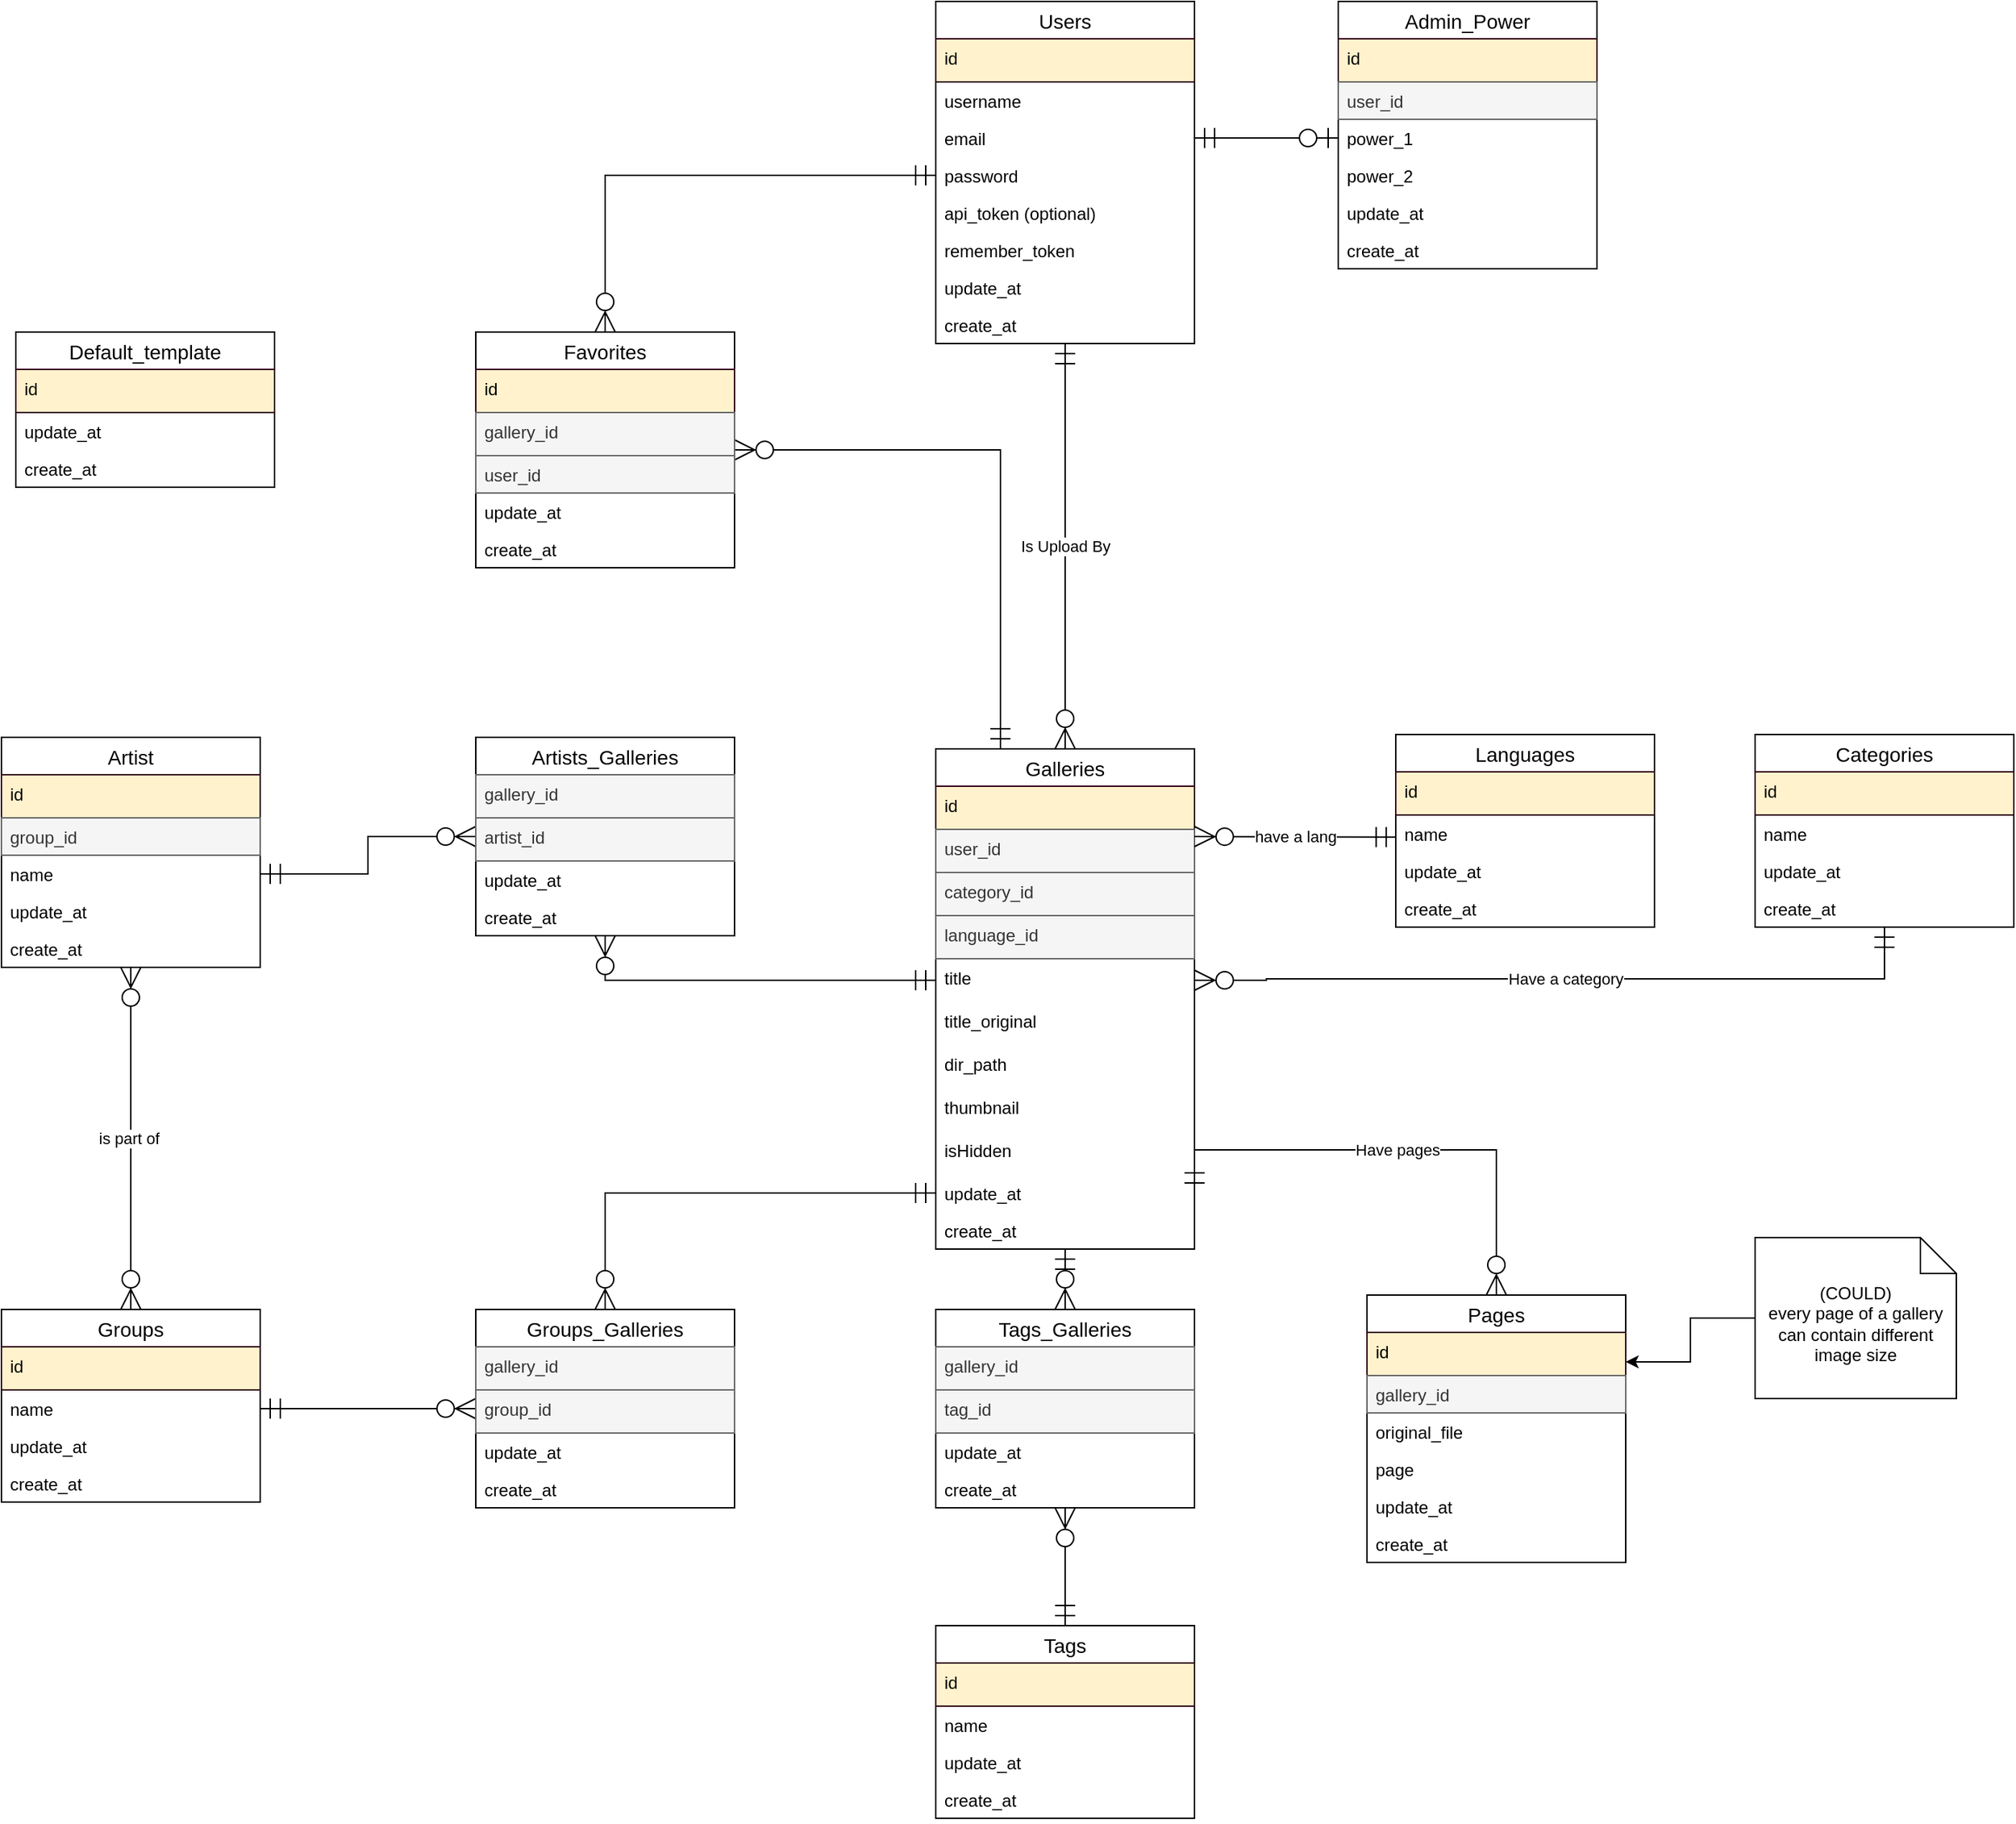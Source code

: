 <mxfile>
    <diagram id="OriL08829d2q4KC3IiqE" name="Page-1">
        <mxGraphModel dx="2162" dy="1889" grid="1" gridSize="10" guides="1" tooltips="1" connect="1" arrows="1" fold="1" page="1" pageScale="1" pageWidth="850" pageHeight="1100" math="0" shadow="0">
            <root>
                <mxCell id="0"/>
                <mxCell id="1" parent="0"/>
                <mxCell id="60" style="edgeStyle=orthogonalEdgeStyle;rounded=0;orthogonalLoop=1;jettySize=auto;html=1;entryX=0.5;entryY=0;entryDx=0;entryDy=0;endArrow=ERzeroToMany;endFill=1;startArrow=ERmandOne;startFill=0;endSize=12;startSize=12;" parent="1" source="fimbX2xIp1R0ftYJC5Ys-35" target="53" edge="1">
                    <mxGeometry relative="1" as="geometry"/>
                </mxCell>
                <mxCell id="fimbX2xIp1R0ftYJC5Ys-35" value="Galleries" style="swimlane;fontStyle=0;childLayout=stackLayout;horizontal=1;startSize=26;horizontalStack=0;resizeParent=1;resizeParentMax=0;resizeLast=0;collapsible=1;marginBottom=0;align=center;fontSize=14;" parent="1" vertex="1">
                    <mxGeometry x="240" y="320" width="180" height="348" as="geometry">
                        <mxRectangle x="310" y="220" width="50" height="26" as="alternateBounds"/>
                    </mxGeometry>
                </mxCell>
                <mxCell id="fimbX2xIp1R0ftYJC5Ys-36" value="id " style="text;spacingLeft=4;spacingRight=4;overflow=hidden;rotatable=0;points=[[0,0.5],[1,0.5]];portConstraint=eastwest;fontSize=12;fillColor=#fff2cc;strokeColor=#33001A;" parent="fimbX2xIp1R0ftYJC5Ys-35" vertex="1">
                    <mxGeometry y="26" width="180" height="30" as="geometry"/>
                </mxCell>
                <mxCell id="22" value="user_id" style="text;strokeColor=#666666;fillColor=#f5f5f5;spacingLeft=4;spacingRight=4;overflow=hidden;rotatable=0;points=[[0,0.5],[1,0.5]];portConstraint=eastwest;fontSize=12;fontColor=#333333;" parent="fimbX2xIp1R0ftYJC5Ys-35" vertex="1">
                    <mxGeometry y="56" width="180" height="30" as="geometry"/>
                </mxCell>
                <mxCell id="14" value="category_id" style="text;strokeColor=#666666;fillColor=#f5f5f5;spacingLeft=4;spacingRight=4;overflow=hidden;rotatable=0;points=[[0,0.5],[1,0.5]];portConstraint=eastwest;fontSize=12;fontColor=#333333;" parent="fimbX2xIp1R0ftYJC5Ys-35" vertex="1">
                    <mxGeometry y="86" width="180" height="30" as="geometry"/>
                </mxCell>
                <mxCell id="27" value="language_id" style="text;strokeColor=#666666;fillColor=#f5f5f5;spacingLeft=4;spacingRight=4;overflow=hidden;rotatable=0;points=[[0,0.5],[1,0.5]];portConstraint=eastwest;fontSize=12;fontColor=#333333;" parent="fimbX2xIp1R0ftYJC5Ys-35" vertex="1">
                    <mxGeometry y="116" width="180" height="30" as="geometry"/>
                </mxCell>
                <mxCell id="fimbX2xIp1R0ftYJC5Ys-37" value="title" style="text;strokeColor=none;fillColor=none;spacingLeft=4;spacingRight=4;overflow=hidden;rotatable=0;points=[[0,0.5],[1,0.5]];portConstraint=eastwest;fontSize=12;" parent="fimbX2xIp1R0ftYJC5Ys-35" vertex="1">
                    <mxGeometry y="146" width="180" height="30" as="geometry"/>
                </mxCell>
                <mxCell id="3" value="title_original" style="text;strokeColor=none;fillColor=none;spacingLeft=4;spacingRight=4;overflow=hidden;rotatable=0;points=[[0,0.5],[1,0.5]];portConstraint=eastwest;fontSize=12;" parent="fimbX2xIp1R0ftYJC5Ys-35" vertex="1">
                    <mxGeometry y="176" width="180" height="30" as="geometry"/>
                </mxCell>
                <mxCell id="80" value="dir_path" style="text;strokeColor=none;fillColor=none;spacingLeft=4;spacingRight=4;overflow=hidden;rotatable=0;points=[[0,0.5],[1,0.5]];portConstraint=eastwest;fontSize=12;" parent="fimbX2xIp1R0ftYJC5Ys-35" vertex="1">
                    <mxGeometry y="206" width="180" height="30" as="geometry"/>
                </mxCell>
                <mxCell id="111" value="thumbnail" style="text;strokeColor=none;fillColor=none;spacingLeft=4;spacingRight=4;overflow=hidden;rotatable=0;points=[[0,0.5],[1,0.5]];portConstraint=eastwest;fontSize=12;" vertex="1" parent="fimbX2xIp1R0ftYJC5Ys-35">
                    <mxGeometry y="236" width="180" height="30" as="geometry"/>
                </mxCell>
                <mxCell id="110" value="isHidden" style="text;strokeColor=none;fillColor=none;spacingLeft=4;spacingRight=4;overflow=hidden;rotatable=0;points=[[0,0.5],[1,0.5]];portConstraint=eastwest;fontSize=12;" parent="fimbX2xIp1R0ftYJC5Ys-35" vertex="1">
                    <mxGeometry y="266" width="180" height="30" as="geometry"/>
                </mxCell>
                <mxCell id="fimbX2xIp1R0ftYJC5Ys-39" value="update_at" style="text;strokeColor=none;fillColor=none;align=left;verticalAlign=top;spacingLeft=4;spacingRight=4;overflow=hidden;rotatable=0;points=[[0,0.5],[1,0.5]];portConstraint=eastwest;" parent="fimbX2xIp1R0ftYJC5Ys-35" vertex="1">
                    <mxGeometry y="296" width="180" height="26" as="geometry"/>
                </mxCell>
                <mxCell id="2" value="create_at" style="text;strokeColor=none;fillColor=none;align=left;verticalAlign=top;spacingLeft=4;spacingRight=4;overflow=hidden;rotatable=0;points=[[0,0.5],[1,0.5]];portConstraint=eastwest;" parent="fimbX2xIp1R0ftYJC5Ys-35" vertex="1">
                    <mxGeometry y="322" width="180" height="26" as="geometry"/>
                </mxCell>
                <mxCell id="4" value="Default_template" style="swimlane;fontStyle=0;childLayout=stackLayout;horizontal=1;startSize=26;horizontalStack=0;resizeParent=1;resizeParentMax=0;resizeLast=0;collapsible=1;marginBottom=0;align=center;fontSize=14;" parent="1" vertex="1">
                    <mxGeometry x="-400" y="30" width="180" height="108" as="geometry">
                        <mxRectangle x="310" y="220" width="50" height="26" as="alternateBounds"/>
                    </mxGeometry>
                </mxCell>
                <mxCell id="5" value="id" style="text;spacingLeft=4;spacingRight=4;overflow=hidden;rotatable=0;points=[[0,0.5],[1,0.5]];portConstraint=eastwest;fontSize=12;fillColor=#fff2cc;strokeColor=#33001A;" parent="4" vertex="1">
                    <mxGeometry y="26" width="180" height="30" as="geometry"/>
                </mxCell>
                <mxCell id="8" value="update_at" style="text;strokeColor=none;fillColor=none;align=left;verticalAlign=top;spacingLeft=4;spacingRight=4;overflow=hidden;rotatable=0;points=[[0,0.5],[1,0.5]];portConstraint=eastwest;" parent="4" vertex="1">
                    <mxGeometry y="56" width="180" height="26" as="geometry"/>
                </mxCell>
                <mxCell id="9" value="create_at" style="text;strokeColor=none;fillColor=none;align=left;verticalAlign=top;spacingLeft=4;spacingRight=4;overflow=hidden;rotatable=0;points=[[0,0.5],[1,0.5]];portConstraint=eastwest;" parent="4" vertex="1">
                    <mxGeometry y="82" width="180" height="26" as="geometry"/>
                </mxCell>
                <mxCell id="25" value="Is Upload By" style="edgeStyle=orthogonalEdgeStyle;rounded=0;orthogonalLoop=1;jettySize=auto;html=1;startArrow=ERmandOne;startFill=0;startSize=12;endArrow=ERzeroToMany;endFill=1;endSize=12;" parent="1" source="10" target="fimbX2xIp1R0ftYJC5Ys-35" edge="1">
                    <mxGeometry relative="1" as="geometry"/>
                </mxCell>
                <mxCell id="46" style="edgeStyle=orthogonalEdgeStyle;rounded=0;orthogonalLoop=1;jettySize=auto;html=1;startArrow=ERmandOne;startFill=0;startSize=12;endArrow=ERzeroToOne;endFill=1;endSize=12;exitX=1;exitY=0.5;exitDx=0;exitDy=0;entryX=0;entryY=0.5;entryDx=0;entryDy=0;" parent="1" source="36" target="44" edge="1">
                    <mxGeometry relative="1" as="geometry"/>
                </mxCell>
                <mxCell id="10" value="Users" style="swimlane;fontStyle=0;childLayout=stackLayout;horizontal=1;startSize=26;horizontalStack=0;resizeParent=1;resizeParentMax=0;resizeLast=0;collapsible=1;marginBottom=0;align=center;fontSize=14;" parent="1" vertex="1">
                    <mxGeometry x="240" y="-200" width="180" height="238" as="geometry">
                        <mxRectangle x="310" y="220" width="50" height="26" as="alternateBounds"/>
                    </mxGeometry>
                </mxCell>
                <mxCell id="11" value="id" style="text;spacingLeft=4;spacingRight=4;overflow=hidden;rotatable=0;points=[[0,0.5],[1,0.5]];portConstraint=eastwest;fontSize=12;fillColor=#fff2cc;strokeColor=#33001A;" parent="10" vertex="1">
                    <mxGeometry y="26" width="180" height="30" as="geometry"/>
                </mxCell>
                <mxCell id="35" value="username" style="text;strokeColor=none;fillColor=none;align=left;verticalAlign=top;spacingLeft=4;spacingRight=4;overflow=hidden;rotatable=0;points=[[0,0.5],[1,0.5]];portConstraint=eastwest;" parent="10" vertex="1">
                    <mxGeometry y="56" width="180" height="26" as="geometry"/>
                </mxCell>
                <mxCell id="36" value="email" style="text;strokeColor=none;fillColor=none;align=left;verticalAlign=top;spacingLeft=4;spacingRight=4;overflow=hidden;rotatable=0;points=[[0,0.5],[1,0.5]];portConstraint=eastwest;" parent="10" vertex="1">
                    <mxGeometry y="82" width="180" height="26" as="geometry"/>
                </mxCell>
                <mxCell id="37" value="password" style="text;strokeColor=none;fillColor=none;align=left;verticalAlign=top;spacingLeft=4;spacingRight=4;overflow=hidden;rotatable=0;points=[[0,0.5],[1,0.5]];portConstraint=eastwest;" parent="10" vertex="1">
                    <mxGeometry y="108" width="180" height="26" as="geometry"/>
                </mxCell>
                <mxCell id="112" value="api_token (optional)" style="text;strokeColor=none;fillColor=none;align=left;verticalAlign=top;spacingLeft=4;spacingRight=4;overflow=hidden;rotatable=0;points=[[0,0.5],[1,0.5]];portConstraint=eastwest;" vertex="1" parent="10">
                    <mxGeometry y="134" width="180" height="26" as="geometry"/>
                </mxCell>
                <mxCell id="38" value="remember_token&#10;" style="text;strokeColor=none;fillColor=none;align=left;verticalAlign=top;spacingLeft=4;spacingRight=4;overflow=hidden;rotatable=0;points=[[0,0.5],[1,0.5]];portConstraint=eastwest;" parent="10" vertex="1">
                    <mxGeometry y="160" width="180" height="26" as="geometry"/>
                </mxCell>
                <mxCell id="12" value="update_at" style="text;strokeColor=none;fillColor=none;align=left;verticalAlign=top;spacingLeft=4;spacingRight=4;overflow=hidden;rotatable=0;points=[[0,0.5],[1,0.5]];portConstraint=eastwest;" parent="10" vertex="1">
                    <mxGeometry y="186" width="180" height="26" as="geometry"/>
                </mxCell>
                <mxCell id="13" value="create_at" style="text;strokeColor=none;fillColor=none;align=left;verticalAlign=top;spacingLeft=4;spacingRight=4;overflow=hidden;rotatable=0;points=[[0,0.5],[1,0.5]];portConstraint=eastwest;" parent="10" vertex="1">
                    <mxGeometry y="212" width="180" height="26" as="geometry"/>
                </mxCell>
                <mxCell id="24" value="Have a category" style="edgeStyle=orthogonalEdgeStyle;rounded=0;orthogonalLoop=1;jettySize=auto;html=1;startArrow=ERmandOne;startFill=0;startSize=12;endArrow=ERzeroToMany;endFill=1;endSize=12;entryX=1;entryY=0.5;entryDx=0;entryDy=0;" parent="1" source="15" target="fimbX2xIp1R0ftYJC5Ys-37" edge="1">
                    <mxGeometry relative="1" as="geometry">
                        <Array as="points">
                            <mxPoint x="900" y="480"/>
                            <mxPoint x="470" y="480"/>
                            <mxPoint x="420" y="481"/>
                        </Array>
                    </mxGeometry>
                </mxCell>
                <mxCell id="15" value="Categories" style="swimlane;fontStyle=0;childLayout=stackLayout;horizontal=1;startSize=26;horizontalStack=0;resizeParent=1;resizeParentMax=0;resizeLast=0;collapsible=1;marginBottom=0;align=center;fontSize=14;" parent="1" vertex="1">
                    <mxGeometry x="810" y="310" width="180" height="134" as="geometry">
                        <mxRectangle x="310" y="220" width="50" height="26" as="alternateBounds"/>
                    </mxGeometry>
                </mxCell>
                <mxCell id="16" value="id" style="text;spacingLeft=4;spacingRight=4;overflow=hidden;rotatable=0;points=[[0,0.5],[1,0.5]];portConstraint=eastwest;fontSize=12;fillColor=#fff2cc;strokeColor=#33001A;" parent="15" vertex="1">
                    <mxGeometry y="26" width="180" height="30" as="geometry"/>
                </mxCell>
                <mxCell id="19" value="name" style="text;strokeColor=none;fillColor=none;align=left;verticalAlign=top;spacingLeft=4;spacingRight=4;overflow=hidden;rotatable=0;points=[[0,0.5],[1,0.5]];portConstraint=eastwest;" parent="15" vertex="1">
                    <mxGeometry y="56" width="180" height="26" as="geometry"/>
                </mxCell>
                <mxCell id="17" value="update_at" style="text;strokeColor=none;fillColor=none;align=left;verticalAlign=top;spacingLeft=4;spacingRight=4;overflow=hidden;rotatable=0;points=[[0,0.5],[1,0.5]];portConstraint=eastwest;" parent="15" vertex="1">
                    <mxGeometry y="82" width="180" height="26" as="geometry"/>
                </mxCell>
                <mxCell id="18" value="create_at" style="text;strokeColor=none;fillColor=none;align=left;verticalAlign=top;spacingLeft=4;spacingRight=4;overflow=hidden;rotatable=0;points=[[0,0.5],[1,0.5]];portConstraint=eastwest;" parent="15" vertex="1">
                    <mxGeometry y="108" width="180" height="26" as="geometry"/>
                </mxCell>
                <mxCell id="34" value="have a lang" style="edgeStyle=orthogonalEdgeStyle;rounded=0;orthogonalLoop=1;jettySize=auto;html=1;startArrow=ERmandOne;startFill=0;startSize=12;endArrow=ERzeroToMany;endFill=1;endSize=12;exitX=0.002;exitY=0.59;exitDx=0;exitDy=0;exitPerimeter=0;" parent="1" source="30" edge="1">
                    <mxGeometry relative="1" as="geometry">
                        <mxPoint x="420" y="381" as="targetPoint"/>
                    </mxGeometry>
                </mxCell>
                <mxCell id="28" value="Languages" style="swimlane;fontStyle=0;childLayout=stackLayout;horizontal=1;startSize=26;horizontalStack=0;resizeParent=1;resizeParentMax=0;resizeLast=0;collapsible=1;marginBottom=0;align=center;fontSize=14;" parent="1" vertex="1">
                    <mxGeometry x="560" y="310" width="180" height="134" as="geometry">
                        <mxRectangle x="310" y="220" width="50" height="26" as="alternateBounds"/>
                    </mxGeometry>
                </mxCell>
                <mxCell id="29" value="id" style="text;spacingLeft=4;spacingRight=4;overflow=hidden;rotatable=0;points=[[0,0.5],[1,0.5]];portConstraint=eastwest;fontSize=12;fillColor=#fff2cc;strokeColor=#33001A;" parent="28" vertex="1">
                    <mxGeometry y="26" width="180" height="30" as="geometry"/>
                </mxCell>
                <mxCell id="30" value="name" style="text;strokeColor=none;fillColor=none;align=left;verticalAlign=top;spacingLeft=4;spacingRight=4;overflow=hidden;rotatable=0;points=[[0,0.5],[1,0.5]];portConstraint=eastwest;" parent="28" vertex="1">
                    <mxGeometry y="56" width="180" height="26" as="geometry"/>
                </mxCell>
                <mxCell id="31" value="update_at" style="text;strokeColor=none;fillColor=none;align=left;verticalAlign=top;spacingLeft=4;spacingRight=4;overflow=hidden;rotatable=0;points=[[0,0.5],[1,0.5]];portConstraint=eastwest;" parent="28" vertex="1">
                    <mxGeometry y="82" width="180" height="26" as="geometry"/>
                </mxCell>
                <mxCell id="32" value="create_at" style="text;strokeColor=none;fillColor=none;align=left;verticalAlign=top;spacingLeft=4;spacingRight=4;overflow=hidden;rotatable=0;points=[[0,0.5],[1,0.5]];portConstraint=eastwest;" parent="28" vertex="1">
                    <mxGeometry y="108" width="180" height="26" as="geometry"/>
                </mxCell>
                <mxCell id="39" value="Admin_Power" style="swimlane;fontStyle=0;childLayout=stackLayout;horizontal=1;startSize=26;horizontalStack=0;resizeParent=1;resizeParentMax=0;resizeLast=0;collapsible=1;marginBottom=0;align=center;fontSize=14;" parent="1" vertex="1">
                    <mxGeometry x="520" y="-200" width="180" height="186" as="geometry">
                        <mxRectangle x="310" y="220" width="50" height="26" as="alternateBounds"/>
                    </mxGeometry>
                </mxCell>
                <mxCell id="40" value="id" style="text;spacingLeft=4;spacingRight=4;overflow=hidden;rotatable=0;points=[[0,0.5],[1,0.5]];portConstraint=eastwest;fontSize=12;fillColor=#fff2cc;strokeColor=#33001A;" parent="39" vertex="1">
                    <mxGeometry y="26" width="180" height="30" as="geometry"/>
                </mxCell>
                <mxCell id="43" value="user_id" style="text;strokeColor=#666666;fillColor=#f5f5f5;align=left;verticalAlign=top;spacingLeft=4;spacingRight=4;overflow=hidden;rotatable=0;points=[[0,0.5],[1,0.5]];portConstraint=eastwest;fontColor=#333333;" parent="39" vertex="1">
                    <mxGeometry y="56" width="180" height="26" as="geometry"/>
                </mxCell>
                <mxCell id="44" value="power_1" style="text;strokeColor=none;fillColor=none;align=left;verticalAlign=top;spacingLeft=4;spacingRight=4;overflow=hidden;rotatable=0;points=[[0,0.5],[1,0.5]];portConstraint=eastwest;" parent="39" vertex="1">
                    <mxGeometry y="82" width="180" height="26" as="geometry"/>
                </mxCell>
                <mxCell id="47" value="power_2" style="text;strokeColor=none;fillColor=none;align=left;verticalAlign=top;spacingLeft=4;spacingRight=4;overflow=hidden;rotatable=0;points=[[0,0.5],[1,0.5]];portConstraint=eastwest;" parent="39" vertex="1">
                    <mxGeometry y="108" width="180" height="26" as="geometry"/>
                </mxCell>
                <mxCell id="41" value="update_at" style="text;strokeColor=none;fillColor=none;align=left;verticalAlign=top;spacingLeft=4;spacingRight=4;overflow=hidden;rotatable=0;points=[[0,0.5],[1,0.5]];portConstraint=eastwest;" parent="39" vertex="1">
                    <mxGeometry y="134" width="180" height="26" as="geometry"/>
                </mxCell>
                <mxCell id="42" value="create_at" style="text;strokeColor=none;fillColor=none;align=left;verticalAlign=top;spacingLeft=4;spacingRight=4;overflow=hidden;rotatable=0;points=[[0,0.5],[1,0.5]];portConstraint=eastwest;" parent="39" vertex="1">
                    <mxGeometry y="160" width="180" height="26" as="geometry"/>
                </mxCell>
                <mxCell id="59" style="edgeStyle=orthogonalEdgeStyle;rounded=0;orthogonalLoop=1;jettySize=auto;html=1;endArrow=ERzeroToMany;endFill=1;startArrow=ERmandOne;startFill=0;endSize=12;startSize=12;entryX=0.5;entryY=1;entryDx=0;entryDy=0;" parent="1" source="48" target="53" edge="1">
                    <mxGeometry relative="1" as="geometry">
                        <mxPoint x="30" y="690" as="targetPoint"/>
                    </mxGeometry>
                </mxCell>
                <mxCell id="48" value="Tags" style="swimlane;fontStyle=0;childLayout=stackLayout;horizontal=1;startSize=26;horizontalStack=0;resizeParent=1;resizeParentMax=0;resizeLast=0;collapsible=1;marginBottom=0;align=center;fontSize=14;" parent="1" vertex="1">
                    <mxGeometry x="240" y="930" width="180" height="134" as="geometry">
                        <mxRectangle x="310" y="220" width="50" height="26" as="alternateBounds"/>
                    </mxGeometry>
                </mxCell>
                <mxCell id="49" value="id" style="text;spacingLeft=4;spacingRight=4;overflow=hidden;rotatable=0;points=[[0,0.5],[1,0.5]];portConstraint=eastwest;fontSize=12;fillColor=#fff2cc;strokeColor=#33001A;" parent="48" vertex="1">
                    <mxGeometry y="26" width="180" height="30" as="geometry"/>
                </mxCell>
                <mxCell id="52" value="name" style="text;strokeColor=none;fillColor=none;align=left;verticalAlign=top;spacingLeft=4;spacingRight=4;overflow=hidden;rotatable=0;points=[[0,0.5],[1,0.5]];portConstraint=eastwest;" parent="48" vertex="1">
                    <mxGeometry y="56" width="180" height="26" as="geometry"/>
                </mxCell>
                <mxCell id="50" value="update_at" style="text;strokeColor=none;fillColor=none;align=left;verticalAlign=top;spacingLeft=4;spacingRight=4;overflow=hidden;rotatable=0;points=[[0,0.5],[1,0.5]];portConstraint=eastwest;" parent="48" vertex="1">
                    <mxGeometry y="82" width="180" height="26" as="geometry"/>
                </mxCell>
                <mxCell id="51" value="create_at" style="text;strokeColor=none;fillColor=none;align=left;verticalAlign=top;spacingLeft=4;spacingRight=4;overflow=hidden;rotatable=0;points=[[0,0.5],[1,0.5]];portConstraint=eastwest;" parent="48" vertex="1">
                    <mxGeometry y="108" width="180" height="26" as="geometry"/>
                </mxCell>
                <mxCell id="53" value="Tags_Galleries" style="swimlane;fontStyle=0;childLayout=stackLayout;horizontal=1;startSize=26;horizontalStack=0;resizeParent=1;resizeParentMax=0;resizeLast=0;collapsible=1;marginBottom=0;align=center;fontSize=14;" parent="1" vertex="1">
                    <mxGeometry x="240" y="710" width="180" height="138" as="geometry">
                        <mxRectangle x="310" y="220" width="50" height="26" as="alternateBounds"/>
                    </mxGeometry>
                </mxCell>
                <mxCell id="54" value="gallery_id" style="text;spacingLeft=4;spacingRight=4;overflow=hidden;rotatable=0;points=[[0,0.5],[1,0.5]];portConstraint=eastwest;fontSize=12;fillColor=#f5f5f5;strokeColor=#666666;fontColor=#333333;" parent="53" vertex="1">
                    <mxGeometry y="26" width="180" height="30" as="geometry"/>
                </mxCell>
                <mxCell id="58" value="tag_id" style="text;spacingLeft=4;spacingRight=4;overflow=hidden;rotatable=0;points=[[0,0.5],[1,0.5]];portConstraint=eastwest;fontSize=12;fillColor=#f5f5f5;strokeColor=#666666;fontColor=#333333;" parent="53" vertex="1">
                    <mxGeometry y="56" width="180" height="30" as="geometry"/>
                </mxCell>
                <mxCell id="56" value="update_at" style="text;strokeColor=none;fillColor=none;align=left;verticalAlign=top;spacingLeft=4;spacingRight=4;overflow=hidden;rotatable=0;points=[[0,0.5],[1,0.5]];portConstraint=eastwest;" parent="53" vertex="1">
                    <mxGeometry y="86" width="180" height="26" as="geometry"/>
                </mxCell>
                <mxCell id="57" value="create_at" style="text;strokeColor=none;fillColor=none;align=left;verticalAlign=top;spacingLeft=4;spacingRight=4;overflow=hidden;rotatable=0;points=[[0,0.5],[1,0.5]];portConstraint=eastwest;" parent="53" vertex="1">
                    <mxGeometry y="112" width="180" height="26" as="geometry"/>
                </mxCell>
                <mxCell id="99" value="is part of&amp;nbsp;" style="edgeStyle=orthogonalEdgeStyle;rounded=0;orthogonalLoop=1;jettySize=auto;html=1;entryX=0.5;entryY=0;entryDx=0;entryDy=0;startArrow=ERzeroToMany;startFill=1;endArrow=ERzeroToMany;endFill=1;endSize=12;startSize=12;" parent="1" source="61" target="65" edge="1">
                    <mxGeometry relative="1" as="geometry"/>
                </mxCell>
                <mxCell id="61" value="Artist" style="swimlane;fontStyle=0;childLayout=stackLayout;horizontal=1;startSize=26;horizontalStack=0;resizeParent=1;resizeParentMax=0;resizeLast=0;collapsible=1;marginBottom=0;align=center;fontSize=14;" parent="1" vertex="1">
                    <mxGeometry x="-410" y="312" width="180" height="160" as="geometry">
                        <mxRectangle x="310" y="220" width="50" height="26" as="alternateBounds"/>
                    </mxGeometry>
                </mxCell>
                <mxCell id="62" value="id" style="text;spacingLeft=4;spacingRight=4;overflow=hidden;rotatable=0;points=[[0,0.5],[1,0.5]];portConstraint=eastwest;fontSize=12;fillColor=#fff2cc;strokeColor=#33001A;" parent="61" vertex="1">
                    <mxGeometry y="26" width="180" height="30" as="geometry"/>
                </mxCell>
                <mxCell id="100" value="group_id" style="text;strokeColor=#666666;fillColor=#f5f5f5;align=left;verticalAlign=top;spacingLeft=4;spacingRight=4;overflow=hidden;rotatable=0;points=[[0,0.5],[1,0.5]];portConstraint=eastwest;fontColor=#333333;" parent="61" vertex="1">
                    <mxGeometry y="56" width="180" height="26" as="geometry"/>
                </mxCell>
                <mxCell id="70" value="name" style="text;strokeColor=none;fillColor=none;align=left;verticalAlign=top;spacingLeft=4;spacingRight=4;overflow=hidden;rotatable=0;points=[[0,0.5],[1,0.5]];portConstraint=eastwest;" parent="61" vertex="1">
                    <mxGeometry y="82" width="180" height="26" as="geometry"/>
                </mxCell>
                <mxCell id="63" value="update_at" style="text;strokeColor=none;fillColor=none;align=left;verticalAlign=top;spacingLeft=4;spacingRight=4;overflow=hidden;rotatable=0;points=[[0,0.5],[1,0.5]];portConstraint=eastwest;" parent="61" vertex="1">
                    <mxGeometry y="108" width="180" height="26" as="geometry"/>
                </mxCell>
                <mxCell id="64" value="create_at" style="text;strokeColor=none;fillColor=none;align=left;verticalAlign=top;spacingLeft=4;spacingRight=4;overflow=hidden;rotatable=0;points=[[0,0.5],[1,0.5]];portConstraint=eastwest;" parent="61" vertex="1">
                    <mxGeometry y="134" width="180" height="26" as="geometry"/>
                </mxCell>
                <mxCell id="65" value="Groups" style="swimlane;fontStyle=0;childLayout=stackLayout;horizontal=1;startSize=26;horizontalStack=0;resizeParent=1;resizeParentMax=0;resizeLast=0;collapsible=1;marginBottom=0;align=center;fontSize=14;" parent="1" vertex="1">
                    <mxGeometry x="-410" y="710" width="180" height="134" as="geometry">
                        <mxRectangle x="310" y="220" width="50" height="26" as="alternateBounds"/>
                    </mxGeometry>
                </mxCell>
                <mxCell id="66" value="id" style="text;spacingLeft=4;spacingRight=4;overflow=hidden;rotatable=0;points=[[0,0.5],[1,0.5]];portConstraint=eastwest;fontSize=12;fillColor=#fff2cc;strokeColor=#33001A;" parent="65" vertex="1">
                    <mxGeometry y="26" width="180" height="30" as="geometry"/>
                </mxCell>
                <mxCell id="69" value="name" style="text;strokeColor=none;fillColor=none;align=left;verticalAlign=top;spacingLeft=4;spacingRight=4;overflow=hidden;rotatable=0;points=[[0,0.5],[1,0.5]];portConstraint=eastwest;" parent="65" vertex="1">
                    <mxGeometry y="56" width="180" height="26" as="geometry"/>
                </mxCell>
                <mxCell id="67" value="update_at" style="text;strokeColor=none;fillColor=none;align=left;verticalAlign=top;spacingLeft=4;spacingRight=4;overflow=hidden;rotatable=0;points=[[0,0.5],[1,0.5]];portConstraint=eastwest;" parent="65" vertex="1">
                    <mxGeometry y="82" width="180" height="26" as="geometry"/>
                </mxCell>
                <mxCell id="68" value="create_at" style="text;strokeColor=none;fillColor=none;align=left;verticalAlign=top;spacingLeft=4;spacingRight=4;overflow=hidden;rotatable=0;points=[[0,0.5],[1,0.5]];portConstraint=eastwest;" parent="65" vertex="1">
                    <mxGeometry y="108" width="180" height="26" as="geometry"/>
                </mxCell>
                <mxCell id="82" value="Have pages" style="edgeStyle=orthogonalEdgeStyle;rounded=0;orthogonalLoop=1;jettySize=auto;html=1;endArrow=ERmandOne;endFill=0;startArrow=ERzeroToMany;startFill=1;endSize=12;startSize=12;entryX=1;entryY=0.5;entryDx=0;entryDy=0;" parent="1" source="73" target="fimbX2xIp1R0ftYJC5Ys-39" edge="1">
                    <mxGeometry relative="1" as="geometry">
                        <mxPoint x="430" y="520" as="targetPoint"/>
                        <Array as="points">
                            <mxPoint x="630" y="599"/>
                        </Array>
                    </mxGeometry>
                </mxCell>
                <mxCell id="73" value="Pages" style="swimlane;fontStyle=0;childLayout=stackLayout;horizontal=1;startSize=26;horizontalStack=0;resizeParent=1;resizeParentMax=0;resizeLast=0;collapsible=1;marginBottom=0;align=center;fontSize=14;" parent="1" vertex="1">
                    <mxGeometry x="540" y="700" width="180" height="186" as="geometry">
                        <mxRectangle x="310" y="220" width="50" height="26" as="alternateBounds"/>
                    </mxGeometry>
                </mxCell>
                <mxCell id="74" value="id" style="text;spacingLeft=4;spacingRight=4;overflow=hidden;rotatable=0;points=[[0,0.5],[1,0.5]];portConstraint=eastwest;fontSize=12;fillColor=#fff2cc;strokeColor=#33001A;" parent="73" vertex="1">
                    <mxGeometry y="26" width="180" height="30" as="geometry"/>
                </mxCell>
                <mxCell id="78" value="gallery_id" style="text;strokeColor=#666666;fillColor=#f5f5f5;align=left;verticalAlign=top;spacingLeft=4;spacingRight=4;overflow=hidden;rotatable=0;points=[[0,0.5],[1,0.5]];portConstraint=eastwest;fontColor=#333333;" parent="73" vertex="1">
                    <mxGeometry y="56" width="180" height="26" as="geometry"/>
                </mxCell>
                <mxCell id="75" value="original_file" style="text;strokeColor=none;fillColor=none;align=left;verticalAlign=top;spacingLeft=4;spacingRight=4;overflow=hidden;rotatable=0;points=[[0,0.5],[1,0.5]];portConstraint=eastwest;" parent="73" vertex="1">
                    <mxGeometry y="82" width="180" height="26" as="geometry"/>
                </mxCell>
                <mxCell id="81" value="page" style="text;strokeColor=none;fillColor=none;align=left;verticalAlign=top;spacingLeft=4;spacingRight=4;overflow=hidden;rotatable=0;points=[[0,0.5],[1,0.5]];portConstraint=eastwest;" parent="73" vertex="1">
                    <mxGeometry y="108" width="180" height="26" as="geometry"/>
                </mxCell>
                <mxCell id="79" value="update_at" style="text;strokeColor=none;fillColor=none;align=left;verticalAlign=top;spacingLeft=4;spacingRight=4;overflow=hidden;rotatable=0;points=[[0,0.5],[1,0.5]];portConstraint=eastwest;" parent="73" vertex="1">
                    <mxGeometry y="134" width="180" height="26" as="geometry"/>
                </mxCell>
                <mxCell id="76" value="create_at" style="text;strokeColor=none;fillColor=none;align=left;verticalAlign=top;spacingLeft=4;spacingRight=4;overflow=hidden;rotatable=0;points=[[0,0.5],[1,0.5]];portConstraint=eastwest;" parent="73" vertex="1">
                    <mxGeometry y="160" width="180" height="26" as="geometry"/>
                </mxCell>
                <mxCell id="95" style="edgeStyle=orthogonalEdgeStyle;rounded=0;orthogonalLoop=1;jettySize=auto;html=1;entryX=1;entryY=0.5;entryDx=0;entryDy=0;startArrow=ERzeroToMany;startFill=1;startSize=12;endArrow=ERmandOne;endFill=0;endSize=12;" parent="1" source="84" target="70" edge="1">
                    <mxGeometry relative="1" as="geometry"/>
                </mxCell>
                <mxCell id="96" style="edgeStyle=orthogonalEdgeStyle;rounded=0;orthogonalLoop=1;jettySize=auto;html=1;entryX=0;entryY=0.5;entryDx=0;entryDy=0;startArrow=ERzeroToMany;startFill=1;startSize=12;endArrow=ERmandOne;endFill=0;endSize=12;" parent="1" source="84" target="fimbX2xIp1R0ftYJC5Ys-37" edge="1">
                    <mxGeometry relative="1" as="geometry"/>
                </mxCell>
                <mxCell id="84" value="Artists_Galleries" style="swimlane;fontStyle=0;childLayout=stackLayout;horizontal=1;startSize=26;horizontalStack=0;resizeParent=1;resizeParentMax=0;resizeLast=0;collapsible=1;marginBottom=0;align=center;fontSize=14;" parent="1" vertex="1">
                    <mxGeometry x="-80" y="312" width="180" height="138" as="geometry">
                        <mxRectangle x="310" y="220" width="50" height="26" as="alternateBounds"/>
                    </mxGeometry>
                </mxCell>
                <mxCell id="85" value="gallery_id" style="text;spacingLeft=4;spacingRight=4;overflow=hidden;rotatable=0;points=[[0,0.5],[1,0.5]];portConstraint=eastwest;fontSize=12;fillColor=#f5f5f5;strokeColor=#666666;fontColor=#333333;" parent="84" vertex="1">
                    <mxGeometry y="26" width="180" height="30" as="geometry"/>
                </mxCell>
                <mxCell id="86" value="artist_id" style="text;spacingLeft=4;spacingRight=4;overflow=hidden;rotatable=0;points=[[0,0.5],[1,0.5]];portConstraint=eastwest;fontSize=12;fillColor=#f5f5f5;strokeColor=#666666;fontColor=#333333;" parent="84" vertex="1">
                    <mxGeometry y="56" width="180" height="30" as="geometry"/>
                </mxCell>
                <mxCell id="87" value="update_at" style="text;strokeColor=none;fillColor=none;align=left;verticalAlign=top;spacingLeft=4;spacingRight=4;overflow=hidden;rotatable=0;points=[[0,0.5],[1,0.5]];portConstraint=eastwest;" parent="84" vertex="1">
                    <mxGeometry y="86" width="180" height="26" as="geometry"/>
                </mxCell>
                <mxCell id="88" value="create_at" style="text;strokeColor=none;fillColor=none;align=left;verticalAlign=top;spacingLeft=4;spacingRight=4;overflow=hidden;rotatable=0;points=[[0,0.5],[1,0.5]];portConstraint=eastwest;" parent="84" vertex="1">
                    <mxGeometry y="112" width="180" height="26" as="geometry"/>
                </mxCell>
                <mxCell id="97" style="edgeStyle=orthogonalEdgeStyle;rounded=0;orthogonalLoop=1;jettySize=auto;html=1;entryX=1;entryY=0.5;entryDx=0;entryDy=0;startArrow=ERzeroToMany;startFill=1;startSize=12;endArrow=ERmandOne;endFill=0;endSize=12;" parent="1" source="89" target="69" edge="1">
                    <mxGeometry relative="1" as="geometry"/>
                </mxCell>
                <mxCell id="98" style="edgeStyle=orthogonalEdgeStyle;rounded=0;orthogonalLoop=1;jettySize=auto;html=1;entryX=0;entryY=0.5;entryDx=0;entryDy=0;startArrow=ERzeroToMany;startFill=1;startSize=12;endArrow=ERmandOne;endFill=0;endSize=12;" parent="1" source="89" target="fimbX2xIp1R0ftYJC5Ys-39" edge="1">
                    <mxGeometry relative="1" as="geometry"/>
                </mxCell>
                <mxCell id="89" value="Groups_Galleries" style="swimlane;fontStyle=0;childLayout=stackLayout;horizontal=1;startSize=26;horizontalStack=0;resizeParent=1;resizeParentMax=0;resizeLast=0;collapsible=1;marginBottom=0;align=center;fontSize=14;" parent="1" vertex="1">
                    <mxGeometry x="-80" y="710" width="180" height="138" as="geometry">
                        <mxRectangle x="310" y="220" width="50" height="26" as="alternateBounds"/>
                    </mxGeometry>
                </mxCell>
                <mxCell id="90" value="gallery_id" style="text;spacingLeft=4;spacingRight=4;overflow=hidden;rotatable=0;points=[[0,0.5],[1,0.5]];portConstraint=eastwest;fontSize=12;fillColor=#f5f5f5;strokeColor=#666666;fontColor=#333333;" parent="89" vertex="1">
                    <mxGeometry y="26" width="180" height="30" as="geometry"/>
                </mxCell>
                <mxCell id="91" value="group_id" style="text;spacingLeft=4;spacingRight=4;overflow=hidden;rotatable=0;points=[[0,0.5],[1,0.5]];portConstraint=eastwest;fontSize=12;fillColor=#f5f5f5;strokeColor=#666666;fontColor=#333333;" parent="89" vertex="1">
                    <mxGeometry y="56" width="180" height="30" as="geometry"/>
                </mxCell>
                <mxCell id="92" value="update_at" style="text;strokeColor=none;fillColor=none;align=left;verticalAlign=top;spacingLeft=4;spacingRight=4;overflow=hidden;rotatable=0;points=[[0,0.5],[1,0.5]];portConstraint=eastwest;" parent="89" vertex="1">
                    <mxGeometry y="86" width="180" height="26" as="geometry"/>
                </mxCell>
                <mxCell id="93" value="create_at" style="text;strokeColor=none;fillColor=none;align=left;verticalAlign=top;spacingLeft=4;spacingRight=4;overflow=hidden;rotatable=0;points=[[0,0.5],[1,0.5]];portConstraint=eastwest;" parent="89" vertex="1">
                    <mxGeometry y="112" width="180" height="26" as="geometry"/>
                </mxCell>
                <mxCell id="108" style="edgeStyle=orthogonalEdgeStyle;rounded=0;orthogonalLoop=1;jettySize=auto;html=1;entryX=0.25;entryY=0;entryDx=0;entryDy=0;endArrow=ERmandOne;endFill=0;startSize=12;endSize=12;startArrow=ERzeroToMany;startFill=1;" parent="1" source="101" target="fimbX2xIp1R0ftYJC5Ys-35" edge="1">
                    <mxGeometry relative="1" as="geometry"/>
                </mxCell>
                <mxCell id="109" style="edgeStyle=orthogonalEdgeStyle;rounded=0;orthogonalLoop=1;jettySize=auto;html=1;endArrow=ERmandOne;endFill=0;startSize=12;endSize=12;startArrow=ERzeroToMany;startFill=1;" parent="1" source="101" target="37" edge="1">
                    <mxGeometry relative="1" as="geometry"/>
                </mxCell>
                <mxCell id="101" value="Favorites" style="swimlane;fontStyle=0;childLayout=stackLayout;horizontal=1;startSize=26;horizontalStack=0;resizeParent=1;resizeParentMax=0;resizeLast=0;collapsible=1;marginBottom=0;align=center;fontSize=14;" parent="1" vertex="1">
                    <mxGeometry x="-80" y="30" width="180" height="164" as="geometry">
                        <mxRectangle x="310" y="220" width="50" height="26" as="alternateBounds"/>
                    </mxGeometry>
                </mxCell>
                <mxCell id="102" value="id" style="text;spacingLeft=4;spacingRight=4;overflow=hidden;rotatable=0;points=[[0,0.5],[1,0.5]];portConstraint=eastwest;fontSize=12;fillColor=#fff2cc;strokeColor=#33001A;" parent="101" vertex="1">
                    <mxGeometry y="26" width="180" height="30" as="geometry"/>
                </mxCell>
                <mxCell id="105" value="gallery_id" style="text;spacingLeft=4;spacingRight=4;overflow=hidden;rotatable=0;points=[[0,0.5],[1,0.5]];portConstraint=eastwest;fontSize=12;fillColor=#f5f5f5;strokeColor=#666666;fontColor=#333333;" parent="101" vertex="1">
                    <mxGeometry y="56" width="180" height="30" as="geometry"/>
                </mxCell>
                <mxCell id="106" value="user_id" style="text;strokeColor=#666666;fillColor=#f5f5f5;align=left;verticalAlign=top;spacingLeft=4;spacingRight=4;overflow=hidden;rotatable=0;points=[[0,0.5],[1,0.5]];portConstraint=eastwest;fontColor=#333333;" parent="101" vertex="1">
                    <mxGeometry y="86" width="180" height="26" as="geometry"/>
                </mxCell>
                <mxCell id="103" value="update_at" style="text;strokeColor=none;fillColor=none;align=left;verticalAlign=top;spacingLeft=4;spacingRight=4;overflow=hidden;rotatable=0;points=[[0,0.5],[1,0.5]];portConstraint=eastwest;" parent="101" vertex="1">
                    <mxGeometry y="112" width="180" height="26" as="geometry"/>
                </mxCell>
                <mxCell id="104" value="create_at" style="text;strokeColor=none;fillColor=none;align=left;verticalAlign=top;spacingLeft=4;spacingRight=4;overflow=hidden;rotatable=0;points=[[0,0.5],[1,0.5]];portConstraint=eastwest;" parent="101" vertex="1">
                    <mxGeometry y="138" width="180" height="26" as="geometry"/>
                </mxCell>
                <mxCell id="114" style="edgeStyle=orthogonalEdgeStyle;rounded=0;orthogonalLoop=1;jettySize=auto;html=1;entryX=1;entryY=0.25;entryDx=0;entryDy=0;" edge="1" parent="1" source="113" target="73">
                    <mxGeometry relative="1" as="geometry"/>
                </mxCell>
                <mxCell id="113" value="(COULD)&lt;br&gt;every page of a gallery can contain different image size" style="shape=note2;boundedLbl=1;whiteSpace=wrap;html=1;size=25;verticalAlign=top;align=center;" vertex="1" parent="1">
                    <mxGeometry x="810" y="660" width="140" height="112" as="geometry"/>
                </mxCell>
            </root>
        </mxGraphModel>
    </diagram>
</mxfile>
